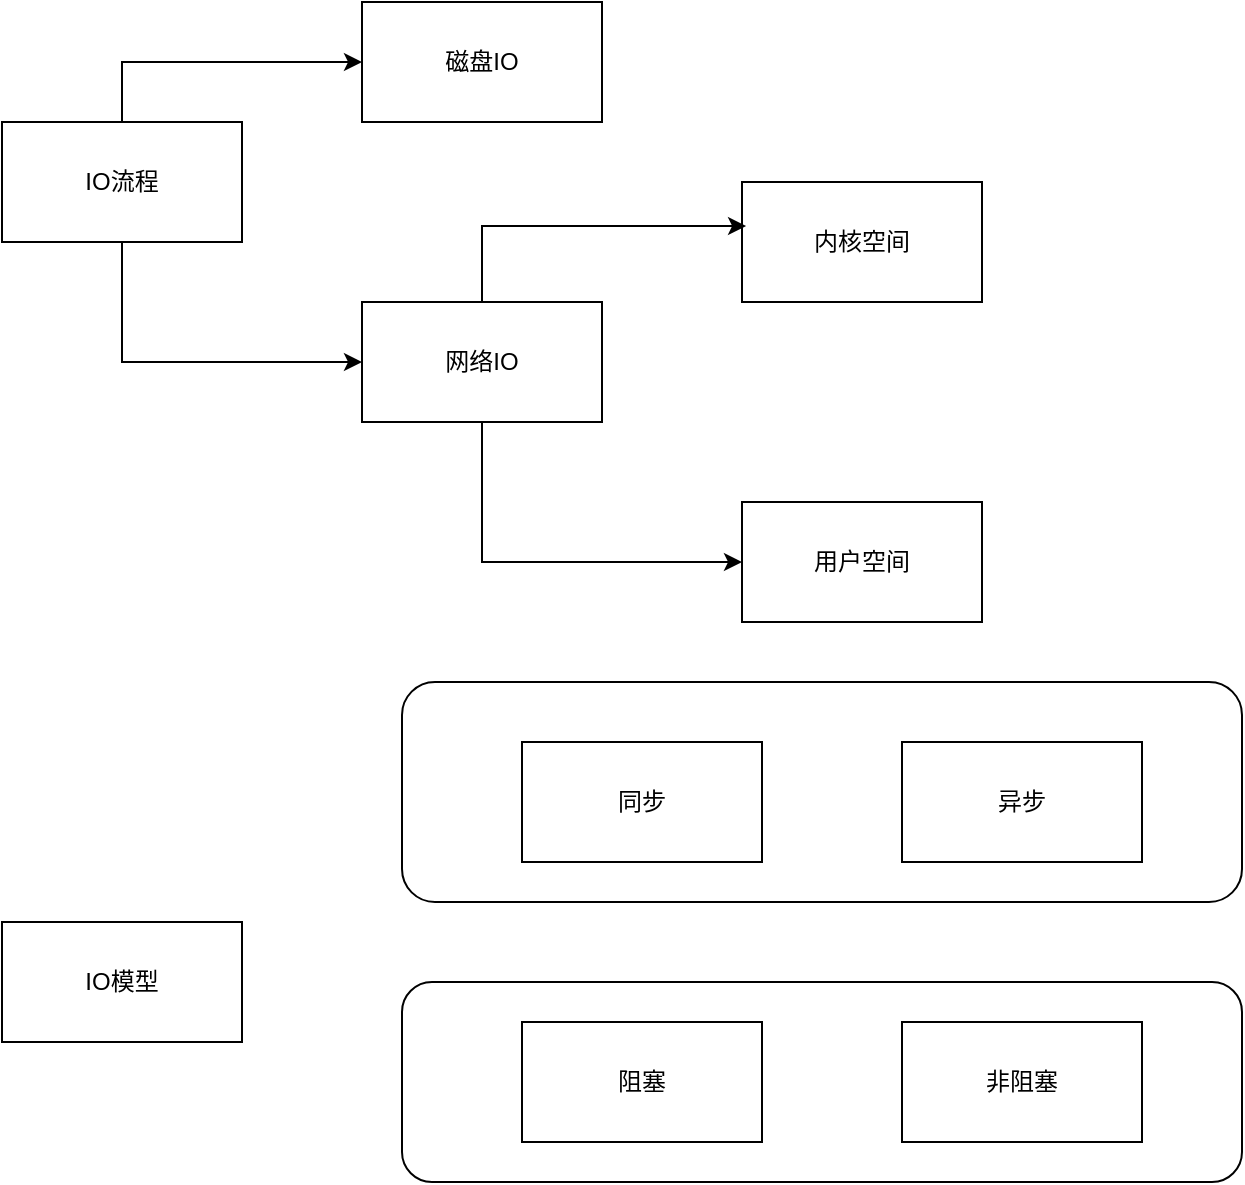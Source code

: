 <mxfile version="21.3.5" type="github">
  <diagram name="第 1 页" id="jJ5aWBsWnFSllu3UQWGi">
    <mxGraphModel dx="1434" dy="756" grid="1" gridSize="10" guides="1" tooltips="1" connect="1" arrows="1" fold="1" page="1" pageScale="1" pageWidth="3300" pageHeight="4681" math="0" shadow="0">
      <root>
        <mxCell id="0" />
        <mxCell id="1" parent="0" />
        <mxCell id="GQO7zx4dWMf84l5eFwv9-3" value="" style="group" vertex="1" connectable="0" parent="1">
          <mxGeometry x="190" y="140" width="120" height="60" as="geometry" />
        </mxCell>
        <mxCell id="GQO7zx4dWMf84l5eFwv9-1" value="" style="rounded=0;whiteSpace=wrap;html=1;" vertex="1" parent="GQO7zx4dWMf84l5eFwv9-3">
          <mxGeometry width="120" height="60" as="geometry" />
        </mxCell>
        <mxCell id="GQO7zx4dWMf84l5eFwv9-2" value="IO流程" style="text;html=1;strokeColor=none;fillColor=none;align=center;verticalAlign=middle;whiteSpace=wrap;rounded=0;" vertex="1" parent="GQO7zx4dWMf84l5eFwv9-3">
          <mxGeometry x="30" y="15" width="60" height="30" as="geometry" />
        </mxCell>
        <mxCell id="GQO7zx4dWMf84l5eFwv9-4" value="" style="group" vertex="1" connectable="0" parent="1">
          <mxGeometry x="370" y="230" width="120" height="60" as="geometry" />
        </mxCell>
        <mxCell id="GQO7zx4dWMf84l5eFwv9-5" value="" style="rounded=0;whiteSpace=wrap;html=1;" vertex="1" parent="GQO7zx4dWMf84l5eFwv9-4">
          <mxGeometry width="120" height="60" as="geometry" />
        </mxCell>
        <mxCell id="GQO7zx4dWMf84l5eFwv9-6" value="网络IO" style="text;html=1;strokeColor=none;fillColor=none;align=center;verticalAlign=middle;whiteSpace=wrap;rounded=0;" vertex="1" parent="GQO7zx4dWMf84l5eFwv9-4">
          <mxGeometry x="30" y="15" width="60" height="30" as="geometry" />
        </mxCell>
        <mxCell id="GQO7zx4dWMf84l5eFwv9-7" value="" style="group" vertex="1" connectable="0" parent="1">
          <mxGeometry x="370" y="80" width="120" height="60" as="geometry" />
        </mxCell>
        <mxCell id="GQO7zx4dWMf84l5eFwv9-8" value="" style="rounded=0;whiteSpace=wrap;html=1;" vertex="1" parent="GQO7zx4dWMf84l5eFwv9-7">
          <mxGeometry width="120" height="60" as="geometry" />
        </mxCell>
        <mxCell id="GQO7zx4dWMf84l5eFwv9-9" value="磁盘IO" style="text;html=1;strokeColor=none;fillColor=none;align=center;verticalAlign=middle;whiteSpace=wrap;rounded=0;" vertex="1" parent="GQO7zx4dWMf84l5eFwv9-7">
          <mxGeometry x="30" y="15" width="60" height="30" as="geometry" />
        </mxCell>
        <mxCell id="GQO7zx4dWMf84l5eFwv9-12" style="edgeStyle=orthogonalEdgeStyle;rounded=0;orthogonalLoop=1;jettySize=auto;html=1;exitX=0.5;exitY=0;exitDx=0;exitDy=0;" edge="1" parent="1" source="GQO7zx4dWMf84l5eFwv9-1" target="GQO7zx4dWMf84l5eFwv9-8">
          <mxGeometry relative="1" as="geometry" />
        </mxCell>
        <mxCell id="GQO7zx4dWMf84l5eFwv9-13" style="edgeStyle=orthogonalEdgeStyle;rounded=0;orthogonalLoop=1;jettySize=auto;html=1;exitX=0.5;exitY=1;exitDx=0;exitDy=0;entryX=0;entryY=0.5;entryDx=0;entryDy=0;" edge="1" parent="1" source="GQO7zx4dWMf84l5eFwv9-1" target="GQO7zx4dWMf84l5eFwv9-5">
          <mxGeometry relative="1" as="geometry" />
        </mxCell>
        <mxCell id="GQO7zx4dWMf84l5eFwv9-14" value="" style="group" vertex="1" connectable="0" parent="1">
          <mxGeometry x="560" y="170" width="120" height="60" as="geometry" />
        </mxCell>
        <mxCell id="GQO7zx4dWMf84l5eFwv9-15" value="" style="rounded=0;whiteSpace=wrap;html=1;" vertex="1" parent="GQO7zx4dWMf84l5eFwv9-14">
          <mxGeometry width="120" height="60" as="geometry" />
        </mxCell>
        <mxCell id="GQO7zx4dWMf84l5eFwv9-16" value="内核空间" style="text;html=1;strokeColor=none;fillColor=none;align=center;verticalAlign=middle;whiteSpace=wrap;rounded=0;" vertex="1" parent="GQO7zx4dWMf84l5eFwv9-14">
          <mxGeometry x="30" y="15" width="60" height="30" as="geometry" />
        </mxCell>
        <mxCell id="GQO7zx4dWMf84l5eFwv9-17" value="" style="group" vertex="1" connectable="0" parent="1">
          <mxGeometry x="560" y="330" width="120" height="60" as="geometry" />
        </mxCell>
        <mxCell id="GQO7zx4dWMf84l5eFwv9-18" value="" style="rounded=0;whiteSpace=wrap;html=1;" vertex="1" parent="GQO7zx4dWMf84l5eFwv9-17">
          <mxGeometry width="120" height="60" as="geometry" />
        </mxCell>
        <mxCell id="GQO7zx4dWMf84l5eFwv9-19" value="用户空间" style="text;html=1;strokeColor=none;fillColor=none;align=center;verticalAlign=middle;whiteSpace=wrap;rounded=0;" vertex="1" parent="GQO7zx4dWMf84l5eFwv9-17">
          <mxGeometry x="30" y="15" width="60" height="30" as="geometry" />
        </mxCell>
        <mxCell id="GQO7zx4dWMf84l5eFwv9-22" style="edgeStyle=orthogonalEdgeStyle;rounded=0;orthogonalLoop=1;jettySize=auto;html=1;exitX=0.5;exitY=0;exitDx=0;exitDy=0;entryX=0.017;entryY=0.367;entryDx=0;entryDy=0;entryPerimeter=0;" edge="1" parent="1" source="GQO7zx4dWMf84l5eFwv9-5" target="GQO7zx4dWMf84l5eFwv9-15">
          <mxGeometry relative="1" as="geometry" />
        </mxCell>
        <mxCell id="GQO7zx4dWMf84l5eFwv9-24" style="edgeStyle=orthogonalEdgeStyle;rounded=0;orthogonalLoop=1;jettySize=auto;html=1;exitX=0.5;exitY=1;exitDx=0;exitDy=0;entryX=0;entryY=0.5;entryDx=0;entryDy=0;" edge="1" parent="1" source="GQO7zx4dWMf84l5eFwv9-5" target="GQO7zx4dWMf84l5eFwv9-18">
          <mxGeometry relative="1" as="geometry" />
        </mxCell>
        <mxCell id="GQO7zx4dWMf84l5eFwv9-26" value="" style="group" vertex="1" connectable="0" parent="1">
          <mxGeometry x="190" y="540" width="120" height="60" as="geometry" />
        </mxCell>
        <mxCell id="GQO7zx4dWMf84l5eFwv9-27" value="" style="rounded=0;whiteSpace=wrap;html=1;" vertex="1" parent="GQO7zx4dWMf84l5eFwv9-26">
          <mxGeometry width="120" height="60" as="geometry" />
        </mxCell>
        <mxCell id="GQO7zx4dWMf84l5eFwv9-28" value="IO模型" style="text;html=1;strokeColor=none;fillColor=none;align=center;verticalAlign=middle;whiteSpace=wrap;rounded=0;" vertex="1" parent="GQO7zx4dWMf84l5eFwv9-26">
          <mxGeometry x="30" y="15" width="60" height="30" as="geometry" />
        </mxCell>
        <mxCell id="GQO7zx4dWMf84l5eFwv9-37" value="" style="rounded=1;whiteSpace=wrap;html=1;" vertex="1" parent="1">
          <mxGeometry x="390" y="420" width="420" height="110" as="geometry" />
        </mxCell>
        <mxCell id="GQO7zx4dWMf84l5eFwv9-30" value="" style="group" vertex="1" connectable="0" parent="1">
          <mxGeometry x="640" y="450" width="120" height="60" as="geometry" />
        </mxCell>
        <mxCell id="GQO7zx4dWMf84l5eFwv9-31" value="" style="rounded=0;whiteSpace=wrap;html=1;" vertex="1" parent="GQO7zx4dWMf84l5eFwv9-30">
          <mxGeometry width="120" height="60" as="geometry" />
        </mxCell>
        <mxCell id="GQO7zx4dWMf84l5eFwv9-32" value="异步" style="text;html=1;strokeColor=none;fillColor=none;align=center;verticalAlign=middle;whiteSpace=wrap;rounded=0;" vertex="1" parent="GQO7zx4dWMf84l5eFwv9-30">
          <mxGeometry x="30" y="15" width="60" height="30" as="geometry" />
        </mxCell>
        <mxCell id="GQO7zx4dWMf84l5eFwv9-33" value="" style="group" vertex="1" connectable="0" parent="1">
          <mxGeometry x="450" y="450" width="120" height="60" as="geometry" />
        </mxCell>
        <mxCell id="GQO7zx4dWMf84l5eFwv9-34" value="" style="rounded=0;whiteSpace=wrap;html=1;" vertex="1" parent="GQO7zx4dWMf84l5eFwv9-33">
          <mxGeometry width="120" height="60" as="geometry" />
        </mxCell>
        <mxCell id="GQO7zx4dWMf84l5eFwv9-35" value="同步" style="text;html=1;strokeColor=none;fillColor=none;align=center;verticalAlign=middle;whiteSpace=wrap;rounded=0;" vertex="1" parent="GQO7zx4dWMf84l5eFwv9-33">
          <mxGeometry x="30" y="15" width="60" height="30" as="geometry" />
        </mxCell>
        <mxCell id="GQO7zx4dWMf84l5eFwv9-38" value="" style="rounded=1;whiteSpace=wrap;html=1;" vertex="1" parent="1">
          <mxGeometry x="390" y="570" width="420" height="100" as="geometry" />
        </mxCell>
        <mxCell id="GQO7zx4dWMf84l5eFwv9-39" value="非阻塞" style="rounded=0;whiteSpace=wrap;html=1;" vertex="1" parent="1">
          <mxGeometry x="640" y="590" width="120" height="60" as="geometry" />
        </mxCell>
        <mxCell id="GQO7zx4dWMf84l5eFwv9-40" value="阻塞" style="rounded=0;whiteSpace=wrap;html=1;" vertex="1" parent="1">
          <mxGeometry x="450" y="590" width="120" height="60" as="geometry" />
        </mxCell>
      </root>
    </mxGraphModel>
  </diagram>
</mxfile>
